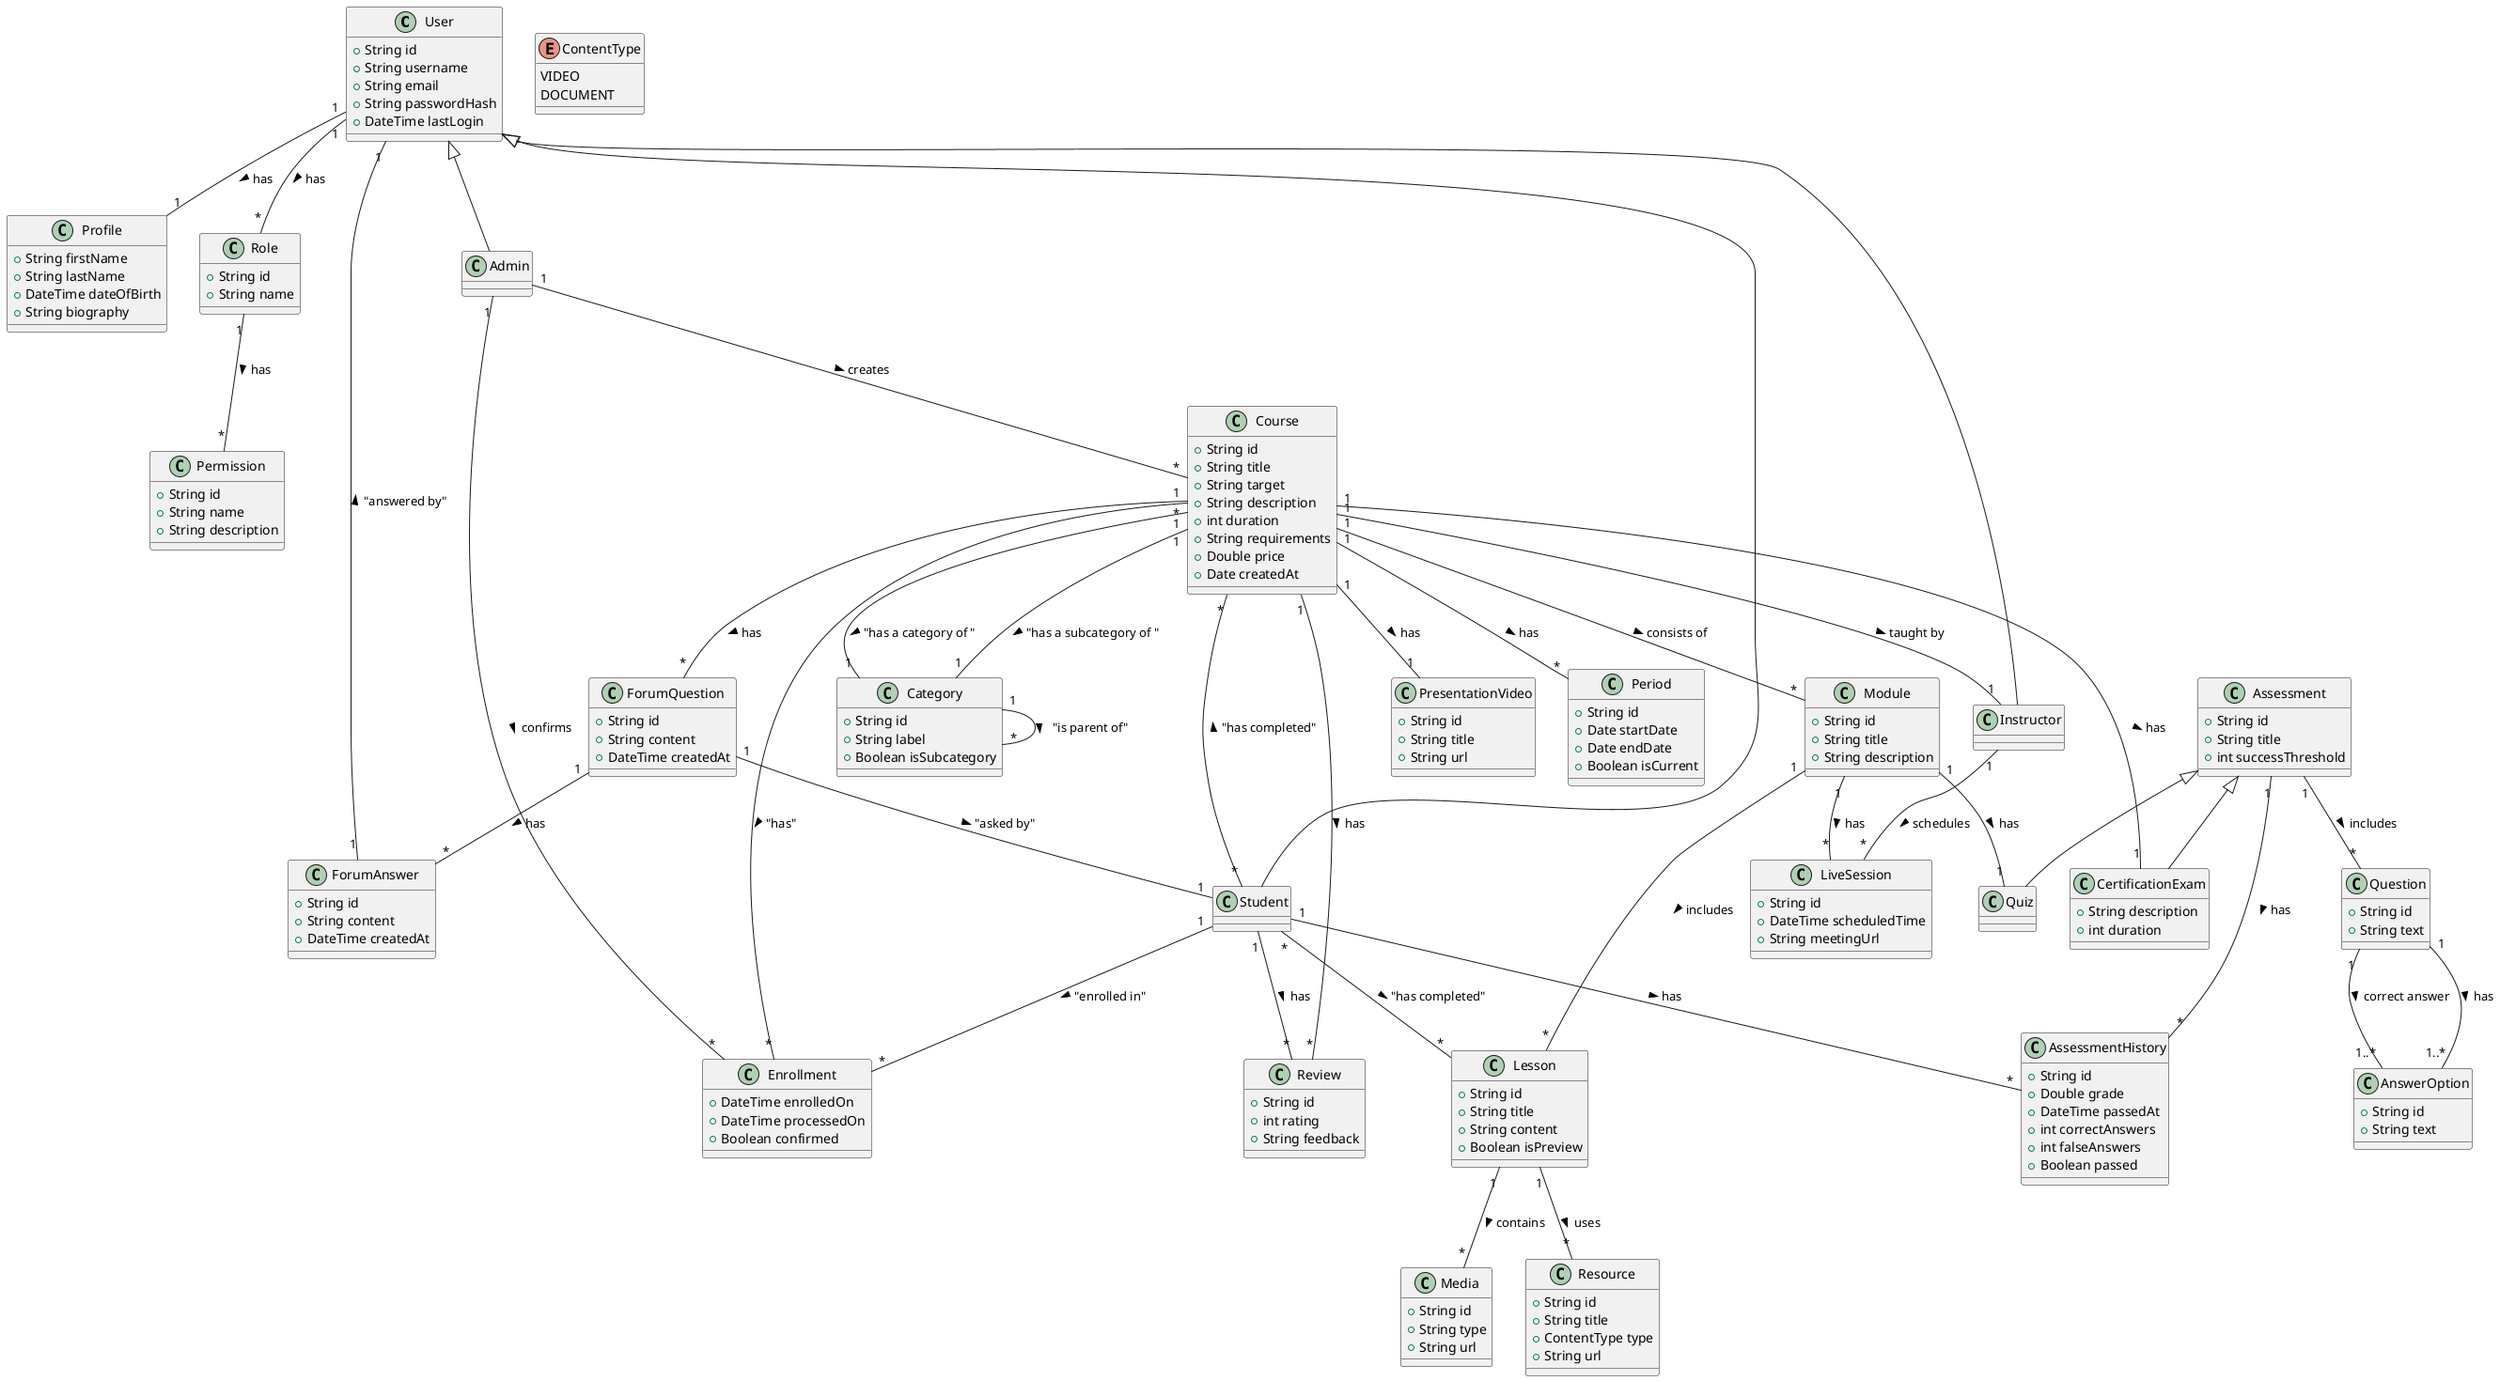 @startuml
' User Management
class User {
  +String id
  +String username
  +String email
  +String passwordHash
  +DateTime lastLogin
}

class Profile {
  +String firstName
  +String lastName
  +DateTime dateOfBirth
  +String biography
}

class Role {
  +String id
  +String name
}

class Permission {
  +String id
  +String name
  +String description
}

' Course Management
class Course {
  +String id
  +String title
  +String target
  +String description
  +int duration
  +String requirements
  +Double price
  +Date createdAt
  
}

class PresentationVideo {
  +String id
  +String title
  +String url
}

class ForumQuestion {
  +String id
  +String content
  +DateTime createdAt
}

class ForumAnswer {
  +String id
  +String content
  +DateTime createdAt
}

class LiveSession {
  +String id
  +DateTime scheduledTime
  +String meetingUrl
}
class Period {
  +String id
  +Date startDate
  +Date endDate
  +Boolean isCurrent
}


class Category {
  +String id
  +String label
  +Boolean isSubcategory
  
}

class Module {
  +String id
  +String title
  +String description
}

class Lesson {
  +String id
  +String title
  +String content
  +Boolean isPreview
}





class Media {
  +String id
  +String type
  +String url
}

class Instructor extends User {
}

class Admin extends User {
}

class Student extends User {
}

class Review {
  +String id
  +int rating
  +String feedback
}

' Content Delivery
class Resource {
  +String id
  +String title
  +ContentType type
  +String url
}

enum ContentType {
  VIDEO
  DOCUMENT
}



' Assessment Engine
class Assessment {
  +String id
  +String title
  +int successThreshold
}

class Quiz extends Assessment {
}

class CertificationExam extends Assessment {
  +String description
  +int duration
}

class AssessmentHistory {
  +String id
  +Double grade
  +DateTime passedAt
  +int correctAnswers
  +int falseAnswers
  +Boolean passed
}



class Question {
  +String id
  +String text
}

class AnswerOption {
  +String id
  +String text
}


' Relationships
User "1" -- "1" Profile : has >
User "1" -- "*" Role : has >
Role "1" -- "*" Permission : has >
Course "1" -- "1" Instructor : taught by >
Course "1" -- "*" Module : consists of >
Module "1" -- "*" Lesson : includes >
Lesson "1" -- "*" Media : contains >
Lesson "1" -- "*" Resource : uses >
Assessment "1" -- "*" Question : includes >
Question "1" -- "1..*" AnswerOption : has >
Question "1" -- "1..*" AnswerOption : correct answer >
Module "1" -- "1" Quiz : has > 
Course "1" -- "1" CertificationExam : has > 
Instructor "1" -- "*" LiveSession : schedules >

' Enrollment (Many-to-Many between User and Course)
class Enrollment {
  +DateTime enrolledOn
  +DateTime processedOn
  +Boolean confirmed
}

Student "1" -- "*" Enrollment : "enrolled in" >
Course "*" -- "*" Enrollment : "has" >
Admin "1" -- "*" "Enrollment" : confirms >
Admin "1" -- "*" "Course" : creates >

Student "1" -- "*" Review : has >
Course "1" -- "*" Review : has >

Category "1" -- "*" Category : "is parent of" >
Course "1" -- "1" Category : "has a category of " >
Course "1" -- "1" Category : "has a subcategory of " >
Course "1" -- "*" Period : has >
Course "1" -- "*" ForumQuestion : has >
ForumQuestion "1" -- "*" ForumAnswer : has >
ForumAnswer "1" -- "1" User : "answered by" >
ForumQuestion "1" -- "1" Student : "asked by" >

Assessment "1" -- "*" AssessmentHistory : has >
Student "1" -- "*" AssessmentHistory : has >

Student "*" -- "*" Course : "has completed" >
Student "*" -- "*" Lesson : "has completed" >

Course "1" -- "1" PresentationVideo : has >

Module "1" -- "*" LiveSession : has >
@enduml